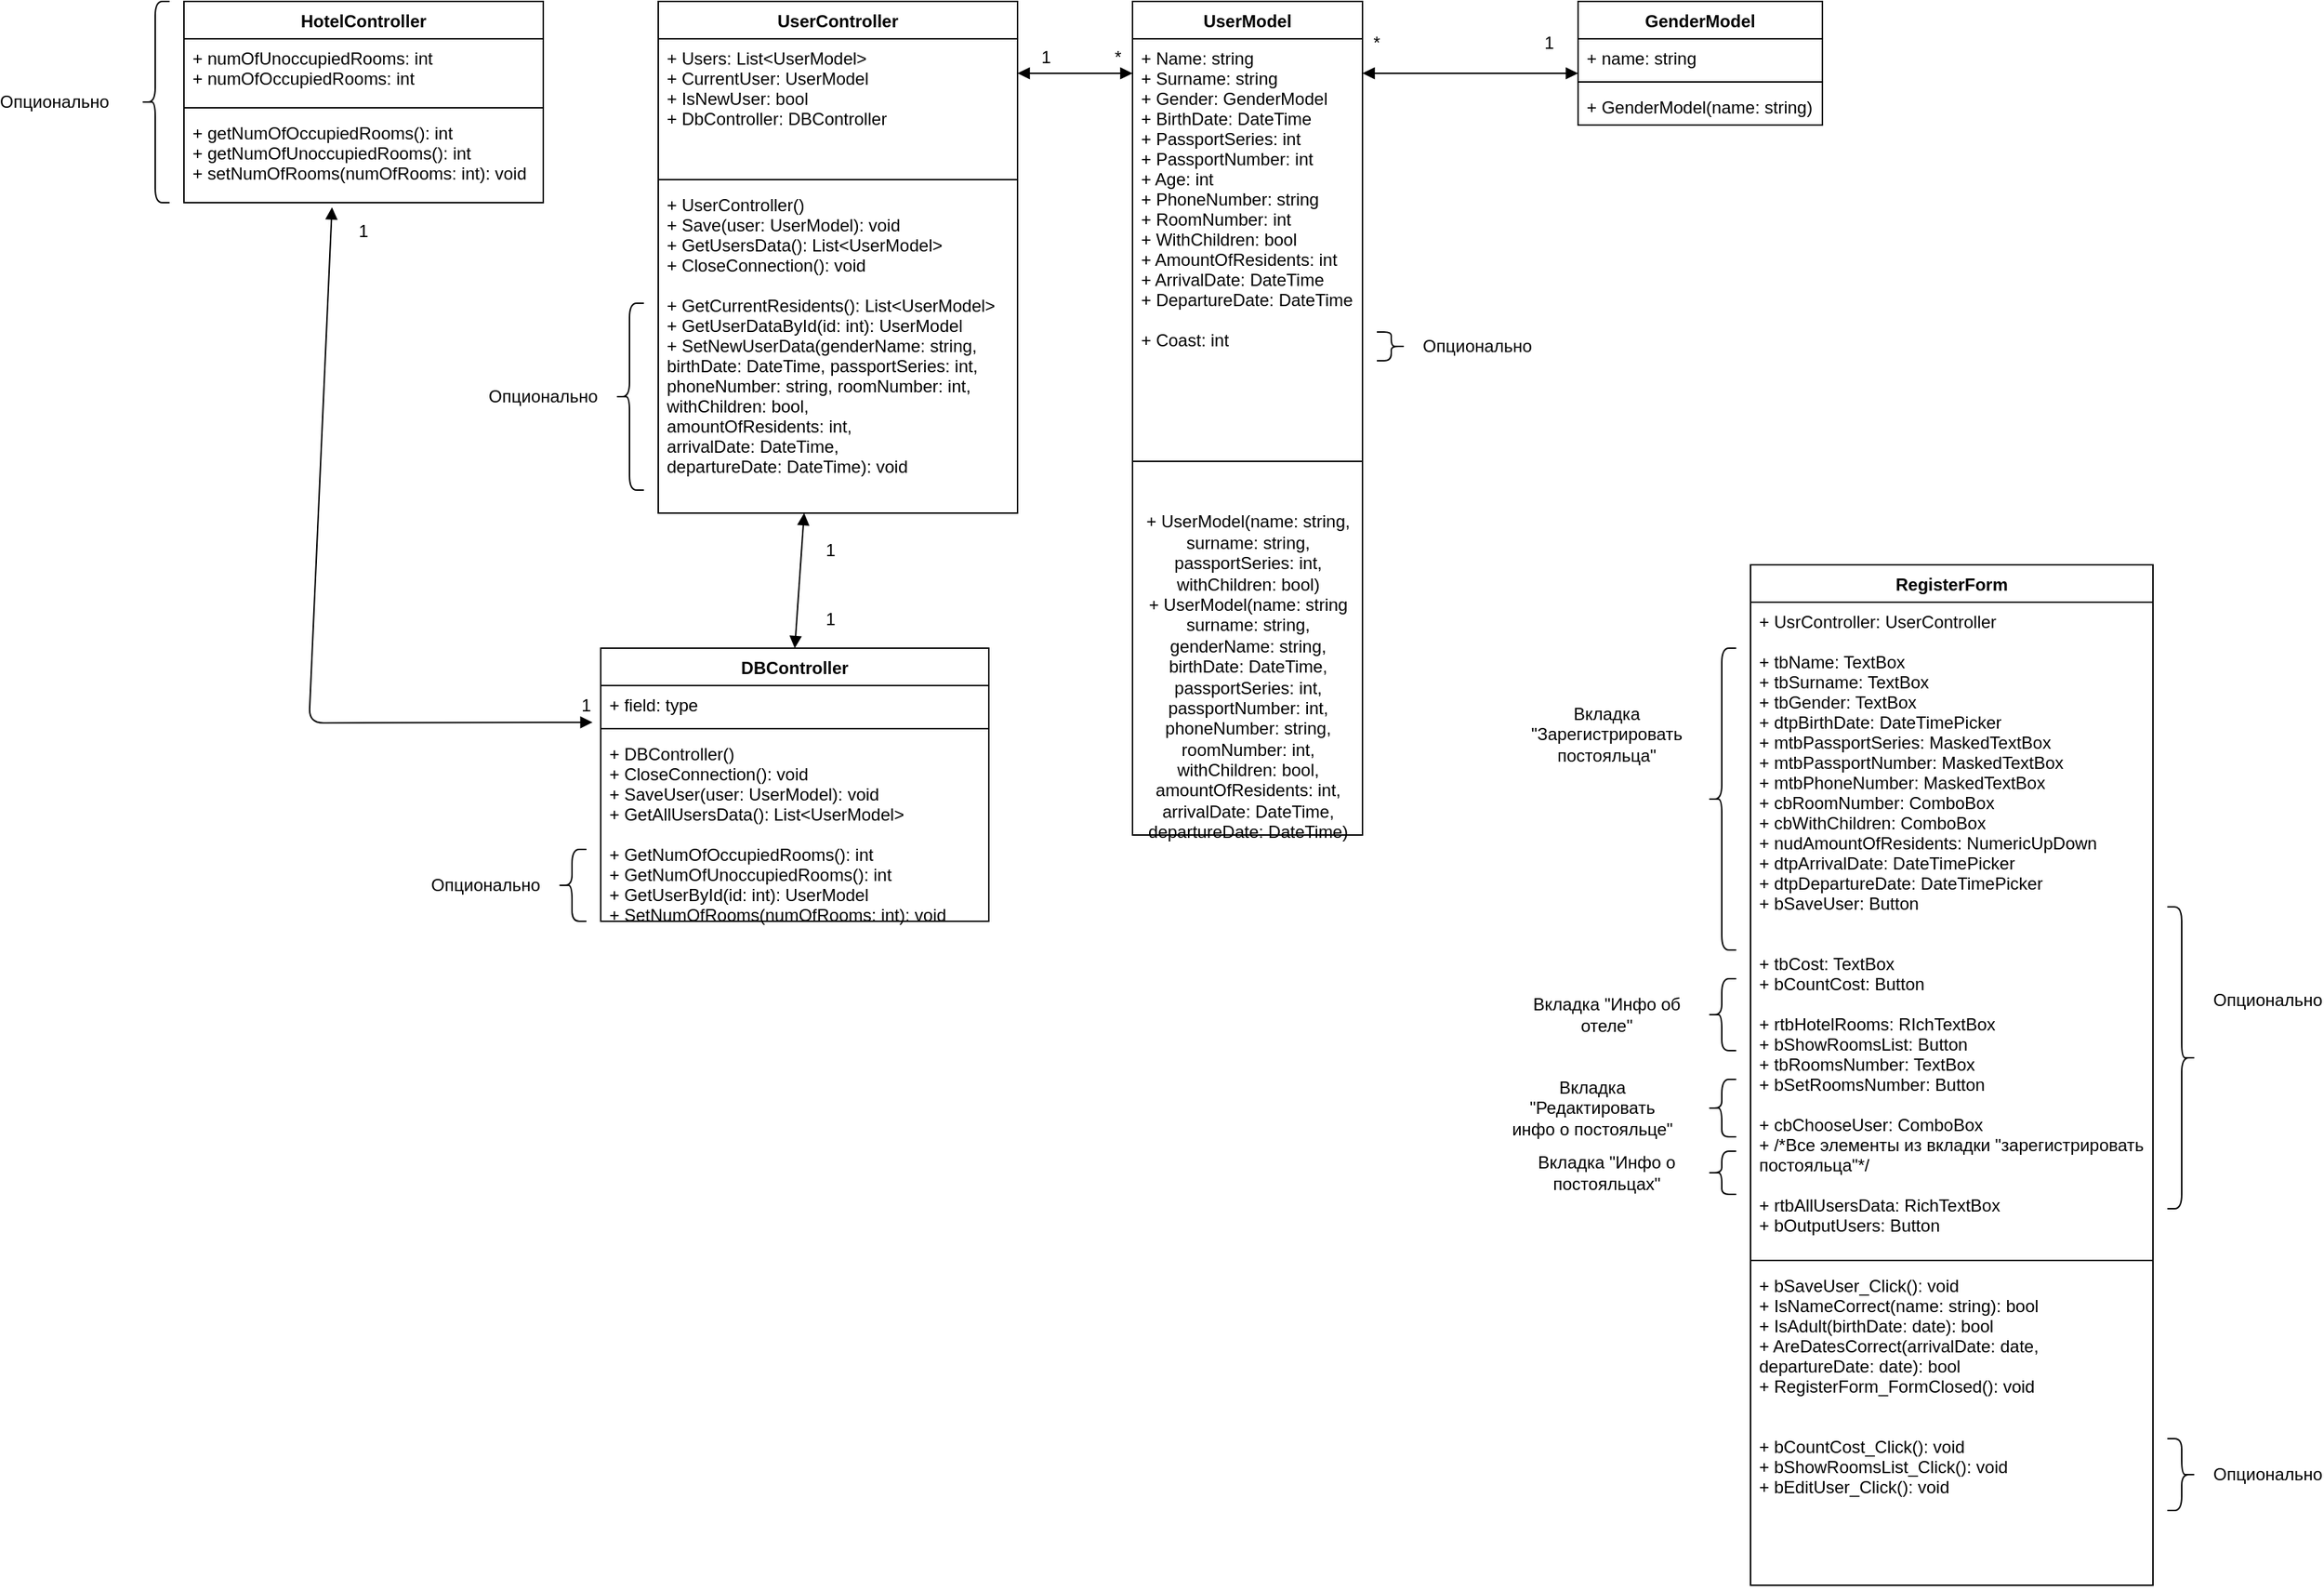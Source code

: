 <mxfile version="14.4.4" type="device"><diagram id="Jk0GXH8R_BiYVNyBmOZE" name="Page-1"><mxGraphModel dx="1433" dy="486" grid="1" gridSize="10" guides="1" tooltips="1" connect="1" arrows="1" fold="1" page="1" pageScale="1" pageWidth="827" pageHeight="1169" math="0" shadow="0"><root><mxCell id="0"/><mxCell id="1" parent="0"/><mxCell id="nN4ykOncjfQYuVn6i0gu-1" value="UserModel" style="swimlane;fontStyle=1;align=center;verticalAlign=top;childLayout=stackLayout;horizontal=1;startSize=26;horizontalStack=0;resizeParent=1;resizeParentMax=0;resizeLast=0;collapsible=1;marginBottom=0;" parent="1" vertex="1"><mxGeometry x="70" y="30" width="160" height="580" as="geometry"/></mxCell><mxCell id="nN4ykOncjfQYuVn6i0gu-2" value="+ Name: string&#10;+ Surname: string&#10;+ Gender: GenderModel&#10;+ BirthDate: DateTime&#10;+ PassportSeries: int&#10;+ PassportNumber: int&#10;+ Age: int&#10;+ PhoneNumber: string&#10;+ RoomNumber: int&#10;+ WithChildren: bool&#10;+ AmountOfResidents: int&#10;+ ArrivalDate: DateTime&#10;+ DepartureDate: DateTime&#10;&#10;+ Coast: int" style="text;strokeColor=none;fillColor=none;align=left;verticalAlign=top;spacingLeft=4;spacingRight=4;overflow=hidden;rotatable=0;points=[[0,0.5],[1,0.5]];portConstraint=eastwest;" parent="nN4ykOncjfQYuVn6i0gu-1" vertex="1"><mxGeometry y="26" width="160" height="254" as="geometry"/></mxCell><mxCell id="nN4ykOncjfQYuVn6i0gu-3" value="" style="line;strokeWidth=1;fillColor=none;align=left;verticalAlign=middle;spacingTop=-1;spacingLeft=3;spacingRight=3;rotatable=0;labelPosition=right;points=[];portConstraint=eastwest;" parent="nN4ykOncjfQYuVn6i0gu-1" vertex="1"><mxGeometry y="280" width="160" height="80" as="geometry"/></mxCell><mxCell id="nN4ykOncjfQYuVn6i0gu-6" value="+ UserModel(name: string, &lt;br&gt;surname: string, &lt;br&gt;passportSeries: int, &lt;br&gt;withChildren: bool)&lt;br&gt;+ UserModel(&lt;span style=&quot;text-align: left&quot;&gt;name: string&lt;br&gt;&lt;/span&gt;&lt;span style=&quot;text-align: left&quot;&gt;surname: string,&lt;br&gt;&lt;/span&gt;&lt;span style=&quot;text-align: left&quot;&gt;genderName: string,&lt;br&gt;&lt;/span&gt;&lt;span style=&quot;text-align: left&quot;&gt;birthDate: DateTime,&lt;/span&gt;&lt;br style=&quot;padding: 0px ; margin: 0px ; text-align: left&quot;&gt;&lt;span style=&quot;text-align: left&quot;&gt;passportSeries: int,&lt;/span&gt;&lt;br style=&quot;padding: 0px ; margin: 0px ; text-align: left&quot;&gt;&lt;span style=&quot;text-align: left&quot;&gt;passportNumber: int,&lt;/span&gt;&lt;br style=&quot;padding: 0px ; margin: 0px ; text-align: left&quot;&gt;&lt;span style=&quot;text-align: left&quot;&gt;phoneNumber: string,&lt;/span&gt;&lt;br style=&quot;padding: 0px ; margin: 0px ; text-align: left&quot;&gt;&lt;span style=&quot;text-align: left&quot;&gt;roomNumber: int,&lt;/span&gt;&lt;br style=&quot;padding: 0px ; margin: 0px ; text-align: left&quot;&gt;&lt;span style=&quot;text-align: left&quot;&gt;withChildren: bool,&lt;/span&gt;&lt;br style=&quot;padding: 0px ; margin: 0px ; text-align: left&quot;&gt;&lt;span style=&quot;text-align: left&quot;&gt;amountOfResidents: int,&lt;/span&gt;&lt;br style=&quot;padding: 0px ; margin: 0px ; text-align: left&quot;&gt;&lt;span style=&quot;text-align: left&quot;&gt;arrivalDate: DateTime,&lt;/span&gt;&lt;br style=&quot;padding: 0px ; margin: 0px ; text-align: left&quot;&gt;&lt;span style=&quot;text-align: left&quot;&gt;departureDate: DateTime&lt;/span&gt;)" style="text;html=1;align=center;verticalAlign=middle;resizable=0;points=[];autosize=1;" parent="nN4ykOncjfQYuVn6i0gu-1" vertex="1"><mxGeometry y="360" width="160" height="220" as="geometry"/></mxCell><mxCell id="nN4ykOncjfQYuVn6i0gu-7" value="GenderModel" style="swimlane;fontStyle=1;align=center;verticalAlign=top;childLayout=stackLayout;horizontal=1;startSize=26;horizontalStack=0;resizeParent=1;resizeParentMax=0;resizeLast=0;collapsible=1;marginBottom=0;" parent="1" vertex="1"><mxGeometry x="380" y="30" width="170" height="86" as="geometry"/></mxCell><mxCell id="nN4ykOncjfQYuVn6i0gu-8" value="+ name: string" style="text;strokeColor=none;fillColor=none;align=left;verticalAlign=top;spacingLeft=4;spacingRight=4;overflow=hidden;rotatable=0;points=[[0,0.5],[1,0.5]];portConstraint=eastwest;" parent="nN4ykOncjfQYuVn6i0gu-7" vertex="1"><mxGeometry y="26" width="170" height="26" as="geometry"/></mxCell><mxCell id="nN4ykOncjfQYuVn6i0gu-9" value="" style="line;strokeWidth=1;fillColor=none;align=left;verticalAlign=middle;spacingTop=-1;spacingLeft=3;spacingRight=3;rotatable=0;labelPosition=right;points=[];portConstraint=eastwest;" parent="nN4ykOncjfQYuVn6i0gu-7" vertex="1"><mxGeometry y="52" width="170" height="8" as="geometry"/></mxCell><mxCell id="nN4ykOncjfQYuVn6i0gu-10" value="+ GenderModel(name: string)" style="text;strokeColor=none;fillColor=none;align=left;verticalAlign=top;spacingLeft=4;spacingRight=4;overflow=hidden;rotatable=0;points=[[0,0.5],[1,0.5]];portConstraint=eastwest;" parent="nN4ykOncjfQYuVn6i0gu-7" vertex="1"><mxGeometry y="60" width="170" height="26" as="geometry"/></mxCell><mxCell id="nN4ykOncjfQYuVn6i0gu-12" value="1" style="text;html=1;strokeColor=none;fillColor=none;align=center;verticalAlign=middle;whiteSpace=wrap;rounded=0;" parent="1" vertex="1"><mxGeometry x="340" y="49" width="40" height="20" as="geometry"/></mxCell><mxCell id="nN4ykOncjfQYuVn6i0gu-13" value="*" style="text;html=1;strokeColor=none;fillColor=none;align=center;verticalAlign=middle;whiteSpace=wrap;rounded=0;" parent="1" vertex="1"><mxGeometry x="220" y="49" width="40" height="20" as="geometry"/></mxCell><mxCell id="nN4ykOncjfQYuVn6i0gu-14" value="UserController" style="swimlane;fontStyle=1;align=center;verticalAlign=top;childLayout=stackLayout;horizontal=1;startSize=26;horizontalStack=0;resizeParent=1;resizeParentMax=0;resizeLast=0;collapsible=1;marginBottom=0;" parent="1" vertex="1"><mxGeometry x="-260" y="30" width="250" height="356" as="geometry"/></mxCell><mxCell id="nN4ykOncjfQYuVn6i0gu-15" value="+ Users: List&lt;UserModel&gt;&#10;+ CurrentUser: UserModel&#10;+ IsNewUser: bool&#10;+ DbController: DBController" style="text;strokeColor=none;fillColor=none;align=left;verticalAlign=top;spacingLeft=4;spacingRight=4;overflow=hidden;rotatable=0;points=[[0,0.5],[1,0.5]];portConstraint=eastwest;" parent="nN4ykOncjfQYuVn6i0gu-14" vertex="1"><mxGeometry y="26" width="250" height="94" as="geometry"/></mxCell><mxCell id="nN4ykOncjfQYuVn6i0gu-16" value="" style="line;strokeWidth=1;fillColor=none;align=left;verticalAlign=middle;spacingTop=-1;spacingLeft=3;spacingRight=3;rotatable=0;labelPosition=right;points=[];portConstraint=eastwest;" parent="nN4ykOncjfQYuVn6i0gu-14" vertex="1"><mxGeometry y="120" width="250" height="8" as="geometry"/></mxCell><mxCell id="nN4ykOncjfQYuVn6i0gu-17" value="+ UserController()&#10;+ Save(user: UserModel): void&#10;+ GetUsersData(): List&lt;UserModel&gt;&#10;+ CloseConnection(): void&#10;&#10;+ GetCurrentResidents(): List&lt;UserModel&gt;&#10;+ GetUserDataById(id: int): UserModel&#10;+ SetNewUserData(genderName: string,&#10;birthDate: DateTime, passportSeries: int,&#10;phoneNumber: string, roomNumber: int,&#10;withChildren: bool,&#10;amountOfResidents: int,&#10;arrivalDate: DateTime,&#10;departureDate: DateTime): void&#10;" style="text;strokeColor=none;fillColor=none;align=left;verticalAlign=top;spacingLeft=4;spacingRight=4;overflow=hidden;rotatable=0;points=[[0,0.5],[1,0.5]];portConstraint=eastwest;" parent="nN4ykOncjfQYuVn6i0gu-14" vertex="1"><mxGeometry y="128" width="250" height="228" as="geometry"/></mxCell><mxCell id="nN4ykOncjfQYuVn6i0gu-20" value="" style="endArrow=block;startArrow=block;endFill=1;startFill=1;html=1;" parent="1" edge="1"><mxGeometry width="160" relative="1" as="geometry"><mxPoint x="-10" y="80" as="sourcePoint"/><mxPoint x="70" y="80" as="targetPoint"/><Array as="points"><mxPoint y="80"/></Array></mxGeometry></mxCell><mxCell id="nN4ykOncjfQYuVn6i0gu-22" value="" style="endArrow=block;startArrow=block;endFill=1;startFill=1;html=1;" parent="1" edge="1"><mxGeometry width="160" relative="1" as="geometry"><mxPoint x="230" y="80" as="sourcePoint"/><mxPoint x="380" y="80" as="targetPoint"/></mxGeometry></mxCell><mxCell id="nN4ykOncjfQYuVn6i0gu-24" value="1" style="text;html=1;strokeColor=none;fillColor=none;align=center;verticalAlign=middle;whiteSpace=wrap;rounded=0;" parent="1" vertex="1"><mxGeometry x="-10" y="59" width="40" height="20" as="geometry"/></mxCell><mxCell id="nN4ykOncjfQYuVn6i0gu-25" value="*" style="text;html=1;strokeColor=none;fillColor=none;align=center;verticalAlign=middle;whiteSpace=wrap;rounded=0;" parent="1" vertex="1"><mxGeometry x="40" y="59" width="40" height="20" as="geometry"/></mxCell><mxCell id="nN4ykOncjfQYuVn6i0gu-26" value="DBController" style="swimlane;fontStyle=1;align=center;verticalAlign=top;childLayout=stackLayout;horizontal=1;startSize=26;horizontalStack=0;resizeParent=1;resizeParentMax=0;resizeLast=0;collapsible=1;marginBottom=0;" parent="1" vertex="1"><mxGeometry x="-300" y="480" width="270" height="190" as="geometry"/></mxCell><mxCell id="nN4ykOncjfQYuVn6i0gu-27" value="+ field: type" style="text;strokeColor=none;fillColor=none;align=left;verticalAlign=top;spacingLeft=4;spacingRight=4;overflow=hidden;rotatable=0;points=[[0,0.5],[1,0.5]];portConstraint=eastwest;" parent="nN4ykOncjfQYuVn6i0gu-26" vertex="1"><mxGeometry y="26" width="270" height="26" as="geometry"/></mxCell><mxCell id="nN4ykOncjfQYuVn6i0gu-28" value="" style="line;strokeWidth=1;fillColor=none;align=left;verticalAlign=middle;spacingTop=-1;spacingLeft=3;spacingRight=3;rotatable=0;labelPosition=right;points=[];portConstraint=eastwest;" parent="nN4ykOncjfQYuVn6i0gu-26" vertex="1"><mxGeometry y="52" width="270" height="8" as="geometry"/></mxCell><mxCell id="nN4ykOncjfQYuVn6i0gu-29" value="+ DBController()&#10;+ CloseConnection(): void&#10;+ SaveUser(user: UserModel): void&#10;+ GetAllUsersData(): List&lt;UserModel&gt;&#10;&#10;+ GetNumOfOccupiedRooms(): int&#10;+ GetNumOfUnoccupiedRooms(): int&#10;+ GetUserById(id: int): UserModel&#10;+ SetNumOfRooms(numOfRooms: int): void&#10;" style="text;strokeColor=none;fillColor=none;align=left;verticalAlign=top;spacingLeft=4;spacingRight=4;overflow=hidden;rotatable=0;points=[[0,0.5],[1,0.5]];portConstraint=eastwest;" parent="nN4ykOncjfQYuVn6i0gu-26" vertex="1"><mxGeometry y="60" width="270" height="130" as="geometry"/></mxCell><mxCell id="nN4ykOncjfQYuVn6i0gu-30" value="" style="endArrow=block;startArrow=block;endFill=1;startFill=1;html=1;entryX=0.5;entryY=0;entryDx=0;entryDy=0;exitX=0.406;exitY=1;exitDx=0;exitDy=0;exitPerimeter=0;" parent="1" source="nN4ykOncjfQYuVn6i0gu-17" target="nN4ykOncjfQYuVn6i0gu-26" edge="1"><mxGeometry width="160" relative="1" as="geometry"><mxPoint x="-160" y="360" as="sourcePoint"/><mxPoint x="330" y="300" as="targetPoint"/></mxGeometry></mxCell><mxCell id="nN4ykOncjfQYuVn6i0gu-31" value="1" style="text;html=1;strokeColor=none;fillColor=none;align=center;verticalAlign=middle;whiteSpace=wrap;rounded=0;" parent="1" vertex="1"><mxGeometry x="-160" y="402" width="40" height="20" as="geometry"/></mxCell><mxCell id="nN4ykOncjfQYuVn6i0gu-32" value="1" style="text;html=1;strokeColor=none;fillColor=none;align=center;verticalAlign=middle;whiteSpace=wrap;rounded=0;" parent="1" vertex="1"><mxGeometry x="-160" y="450" width="40" height="20" as="geometry"/></mxCell><mxCell id="nN4ykOncjfQYuVn6i0gu-33" value="RegisterForm" style="swimlane;fontStyle=1;align=center;verticalAlign=top;childLayout=stackLayout;horizontal=1;startSize=26;horizontalStack=0;resizeParent=1;resizeParentMax=0;resizeLast=0;collapsible=1;marginBottom=0;" parent="1" vertex="1"><mxGeometry x="500" y="422" width="280" height="710" as="geometry"/></mxCell><mxCell id="nN4ykOncjfQYuVn6i0gu-34" value="+ UsrController: UserController&#10;&#10;+ tbName: TextBox&#10;+ tbSurname: TextBox&#10;+ tbGender: TextBox&#10;+ dtpBirthDate: DateTimePicker&#10;+ mtbPassportSeries: MaskedTextBox&#10;+ mtbPassportNumber: MaskedTextBox&#10;+ mtbPhoneNumber: MaskedTextBox&#10;+ cbRoomNumber: ComboBox&#10;+ cbWithChildren: ComboBox&#10;+ nudAmountOfResidents: NumericUpDown&#10;+ dtpArrivalDate: DateTimePicker&#10;+ dtpDepartureDate: DateTimePicker&#10;+ bSaveUser: Button&#10;&#10;&#10;+ tbCost: TextBox&#10;+ bCountCost: Button&#10;&#10;+ rtbHotelRooms: RIchTextBox&#10;+ bShowRoomsList: Button&#10;+ tbRoomsNumber: TextBox&#10;+ bSetRoomsNumber: Button&#10;&#10;+ cbChooseUser: ComboBox&#10;+ /*Все элементы из вкладки &quot;зарегистрировать&#10;постояльца&quot;*/&#10;&#10;+ rtbAllUsersData: RichTextBox&#10;+ bOutputUsers: Button" style="text;strokeColor=none;fillColor=none;align=left;verticalAlign=top;spacingLeft=4;spacingRight=4;overflow=hidden;rotatable=0;points=[[0,0.5],[1,0.5]];portConstraint=eastwest;" parent="nN4ykOncjfQYuVn6i0gu-33" vertex="1"><mxGeometry y="26" width="280" height="454" as="geometry"/></mxCell><mxCell id="nN4ykOncjfQYuVn6i0gu-35" value="" style="line;strokeWidth=1;fillColor=none;align=left;verticalAlign=middle;spacingTop=-1;spacingLeft=3;spacingRight=3;rotatable=0;labelPosition=right;points=[];portConstraint=eastwest;" parent="nN4ykOncjfQYuVn6i0gu-33" vertex="1"><mxGeometry y="480" width="280" height="8" as="geometry"/></mxCell><mxCell id="nN4ykOncjfQYuVn6i0gu-36" value="+ bSaveUser_Click(): void&#10;+ IsNameCorrect(name: string): bool&#10;+ IsAdult(birthDate: date): bool&#10;+ AreDatesCorrect(arrivalDate: date, &#10;departureDate: date): bool&#10;+ RegisterForm_FormClosed(): void&#10;&#10;&#10;+ bCountCost_Click(): void&#10;+ bShowRoomsList_Click(): void&#10;+ bEditUser_Click(): void&#10;" style="text;strokeColor=none;fillColor=none;align=left;verticalAlign=top;spacingLeft=4;spacingRight=4;overflow=hidden;rotatable=0;points=[[0,0.5],[1,0.5]];portConstraint=eastwest;" parent="nN4ykOncjfQYuVn6i0gu-33" vertex="1"><mxGeometry y="488" width="280" height="222" as="geometry"/></mxCell><mxCell id="bYbdoa6JbfwHtICwCERK-1" value="HotelController" style="swimlane;fontStyle=1;align=center;verticalAlign=top;childLayout=stackLayout;horizontal=1;startSize=26;horizontalStack=0;resizeParent=1;resizeParentMax=0;resizeLast=0;collapsible=1;marginBottom=0;" parent="1" vertex="1"><mxGeometry x="-590" y="30" width="250" height="140" as="geometry"/></mxCell><mxCell id="bYbdoa6JbfwHtICwCERK-2" value="+ numOfUnoccupiedRooms: int&#10;+ numOfOccupiedRooms: int" style="text;strokeColor=none;fillColor=none;align=left;verticalAlign=top;spacingLeft=4;spacingRight=4;overflow=hidden;rotatable=0;points=[[0,0.5],[1,0.5]];portConstraint=eastwest;" parent="bYbdoa6JbfwHtICwCERK-1" vertex="1"><mxGeometry y="26" width="250" height="44" as="geometry"/></mxCell><mxCell id="bYbdoa6JbfwHtICwCERK-3" value="" style="line;strokeWidth=1;fillColor=none;align=left;verticalAlign=middle;spacingTop=-1;spacingLeft=3;spacingRight=3;rotatable=0;labelPosition=right;points=[];portConstraint=eastwest;" parent="bYbdoa6JbfwHtICwCERK-1" vertex="1"><mxGeometry y="70" width="250" height="8" as="geometry"/></mxCell><mxCell id="bYbdoa6JbfwHtICwCERK-4" value="+ getNumOfOccupiedRooms(): int&#10;+ getNumOfUnoccupiedRooms(): int &#10;+ setNumOfRooms(numOfRooms: int): void" style="text;strokeColor=none;fillColor=none;align=left;verticalAlign=top;spacingLeft=4;spacingRight=4;overflow=hidden;rotatable=0;points=[[0,0.5],[1,0.5]];portConstraint=eastwest;" parent="bYbdoa6JbfwHtICwCERK-1" vertex="1"><mxGeometry y="78" width="250" height="62" as="geometry"/></mxCell><mxCell id="bYbdoa6JbfwHtICwCERK-5" value="" style="endArrow=block;startArrow=block;endFill=1;startFill=1;html=1;exitX=0.412;exitY=1.052;exitDx=0;exitDy=0;exitPerimeter=0;entryX=-0.021;entryY=0.985;entryDx=0;entryDy=0;entryPerimeter=0;" parent="1" source="bYbdoa6JbfwHtICwCERK-4" target="nN4ykOncjfQYuVn6i0gu-27" edge="1"><mxGeometry width="160" relative="1" as="geometry"><mxPoint x="-270" y="210" as="sourcePoint"/><mxPoint x="-450" y="370" as="targetPoint"/><Array as="points"><mxPoint x="-503" y="532"/></Array></mxGeometry></mxCell><mxCell id="bYbdoa6JbfwHtICwCERK-6" value="1" style="text;html=1;strokeColor=none;fillColor=none;align=center;verticalAlign=middle;whiteSpace=wrap;rounded=0;" parent="1" vertex="1"><mxGeometry x="-330" y="510" width="40" height="20" as="geometry"/></mxCell><mxCell id="bYbdoa6JbfwHtICwCERK-7" value="1" style="text;html=1;strokeColor=none;fillColor=none;align=center;verticalAlign=middle;whiteSpace=wrap;rounded=0;" parent="1" vertex="1"><mxGeometry x="-485" y="180" width="40" height="20" as="geometry"/></mxCell><mxCell id="cTGE7_IQ1qJvbrwbgBWD-2" value="" style="shape=curlyBracket;whiteSpace=wrap;html=1;rounded=1;" parent="1" vertex="1"><mxGeometry x="470" y="480" width="20" height="210" as="geometry"/></mxCell><mxCell id="cTGE7_IQ1qJvbrwbgBWD-4" value="Вкладка &quot;Зарегистрировать постояльца&quot;" style="text;html=1;strokeColor=none;fillColor=none;align=center;verticalAlign=middle;whiteSpace=wrap;rounded=0;" parent="1" vertex="1"><mxGeometry x="340" y="530" width="120" height="20" as="geometry"/></mxCell><mxCell id="cTGE7_IQ1qJvbrwbgBWD-5" value="" style="shape=curlyBracket;whiteSpace=wrap;html=1;rounded=1;" parent="1" vertex="1"><mxGeometry x="470" y="710" width="20" height="50" as="geometry"/></mxCell><mxCell id="cTGE7_IQ1qJvbrwbgBWD-6" value="Вкладка &quot;Инфо об отеле&quot;" style="text;html=1;strokeColor=none;fillColor=none;align=center;verticalAlign=middle;whiteSpace=wrap;rounded=0;" parent="1" vertex="1"><mxGeometry x="340" y="725" width="120" height="20" as="geometry"/></mxCell><mxCell id="cTGE7_IQ1qJvbrwbgBWD-8" value="" style="shape=curlyBracket;whiteSpace=wrap;html=1;rounded=1;direction=west;size=0.5;" parent="1" vertex="1"><mxGeometry x="790" y="660" width="20" height="210" as="geometry"/></mxCell><mxCell id="cTGE7_IQ1qJvbrwbgBWD-9" value="Опционально" style="text;html=1;strokeColor=none;fillColor=none;align=center;verticalAlign=middle;whiteSpace=wrap;rounded=0;" parent="1" vertex="1"><mxGeometry x="840" y="715" width="40" height="20" as="geometry"/></mxCell><mxCell id="cTGE7_IQ1qJvbrwbgBWD-10" value="" style="shape=curlyBracket;whiteSpace=wrap;html=1;rounded=1;direction=west;size=0.5;" parent="1" vertex="1"><mxGeometry x="790" y="1030" width="20" height="50" as="geometry"/></mxCell><mxCell id="cTGE7_IQ1qJvbrwbgBWD-11" value="Опционально" style="text;html=1;strokeColor=none;fillColor=none;align=center;verticalAlign=middle;whiteSpace=wrap;rounded=0;" parent="1" vertex="1"><mxGeometry x="840" y="1045" width="40" height="20" as="geometry"/></mxCell><mxCell id="cTGE7_IQ1qJvbrwbgBWD-13" value="" style="shape=curlyBracket;whiteSpace=wrap;html=1;rounded=1;" parent="1" vertex="1"><mxGeometry x="470" y="780" width="20" height="40" as="geometry"/></mxCell><mxCell id="cTGE7_IQ1qJvbrwbgBWD-14" value="Вкладка &quot;Редактировать инфо о постояльце&quot;" style="text;html=1;strokeColor=none;fillColor=none;align=center;verticalAlign=middle;whiteSpace=wrap;rounded=0;" parent="1" vertex="1"><mxGeometry x="330" y="790" width="120" height="20" as="geometry"/></mxCell><mxCell id="cTGE7_IQ1qJvbrwbgBWD-16" value="" style="shape=curlyBracket;whiteSpace=wrap;html=1;rounded=1;" parent="1" vertex="1"><mxGeometry x="-620" y="30" width="20" height="140" as="geometry"/></mxCell><mxCell id="cTGE7_IQ1qJvbrwbgBWD-17" value="Опционально" style="text;html=1;strokeColor=none;fillColor=none;align=center;verticalAlign=middle;whiteSpace=wrap;rounded=0;" parent="1" vertex="1"><mxGeometry x="-700" y="90" width="40" height="20" as="geometry"/></mxCell><mxCell id="cTGE7_IQ1qJvbrwbgBWD-18" value="" style="shape=curlyBracket;whiteSpace=wrap;html=1;rounded=1;" parent="1" vertex="1"><mxGeometry x="-290" y="240" width="20" height="130" as="geometry"/></mxCell><mxCell id="cTGE7_IQ1qJvbrwbgBWD-19" value="Опционально" style="text;html=1;strokeColor=none;fillColor=none;align=center;verticalAlign=middle;whiteSpace=wrap;rounded=0;" parent="1" vertex="1"><mxGeometry x="-360" y="295" width="40" height="20" as="geometry"/></mxCell><mxCell id="cTGE7_IQ1qJvbrwbgBWD-20" value="" style="shape=curlyBracket;whiteSpace=wrap;html=1;rounded=1;rotation=0;direction=west;size=0.5;" parent="1" vertex="1"><mxGeometry x="240" y="260" width="20" height="20" as="geometry"/></mxCell><mxCell id="cTGE7_IQ1qJvbrwbgBWD-22" value="Опционально" style="text;html=1;strokeColor=none;fillColor=none;align=center;verticalAlign=middle;whiteSpace=wrap;rounded=0;" parent="1" vertex="1"><mxGeometry x="290" y="260" width="40" height="20" as="geometry"/></mxCell><mxCell id="cTGE7_IQ1qJvbrwbgBWD-23" value="" style="shape=curlyBracket;whiteSpace=wrap;html=1;rounded=1;size=0.5;" parent="1" vertex="1"><mxGeometry x="-330" y="620" width="20" height="50" as="geometry"/></mxCell><mxCell id="cTGE7_IQ1qJvbrwbgBWD-24" value="Опционально" style="text;html=1;strokeColor=none;fillColor=none;align=center;verticalAlign=middle;whiteSpace=wrap;rounded=0;" parent="1" vertex="1"><mxGeometry x="-400" y="635" width="40" height="20" as="geometry"/></mxCell><mxCell id="_o6tm5Q_0phR5YH5GtQQ-1" value="" style="shape=curlyBracket;whiteSpace=wrap;html=1;rounded=1;" parent="1" vertex="1"><mxGeometry x="470" y="830" width="20" height="30" as="geometry"/></mxCell><mxCell id="_o6tm5Q_0phR5YH5GtQQ-2" value="Вкладка &quot;Инфо о постояльцах&quot;" style="text;html=1;strokeColor=none;fillColor=none;align=center;verticalAlign=middle;whiteSpace=wrap;rounded=0;" parent="1" vertex="1"><mxGeometry x="330" y="835" width="140" height="20" as="geometry"/></mxCell></root></mxGraphModel></diagram></mxfile>